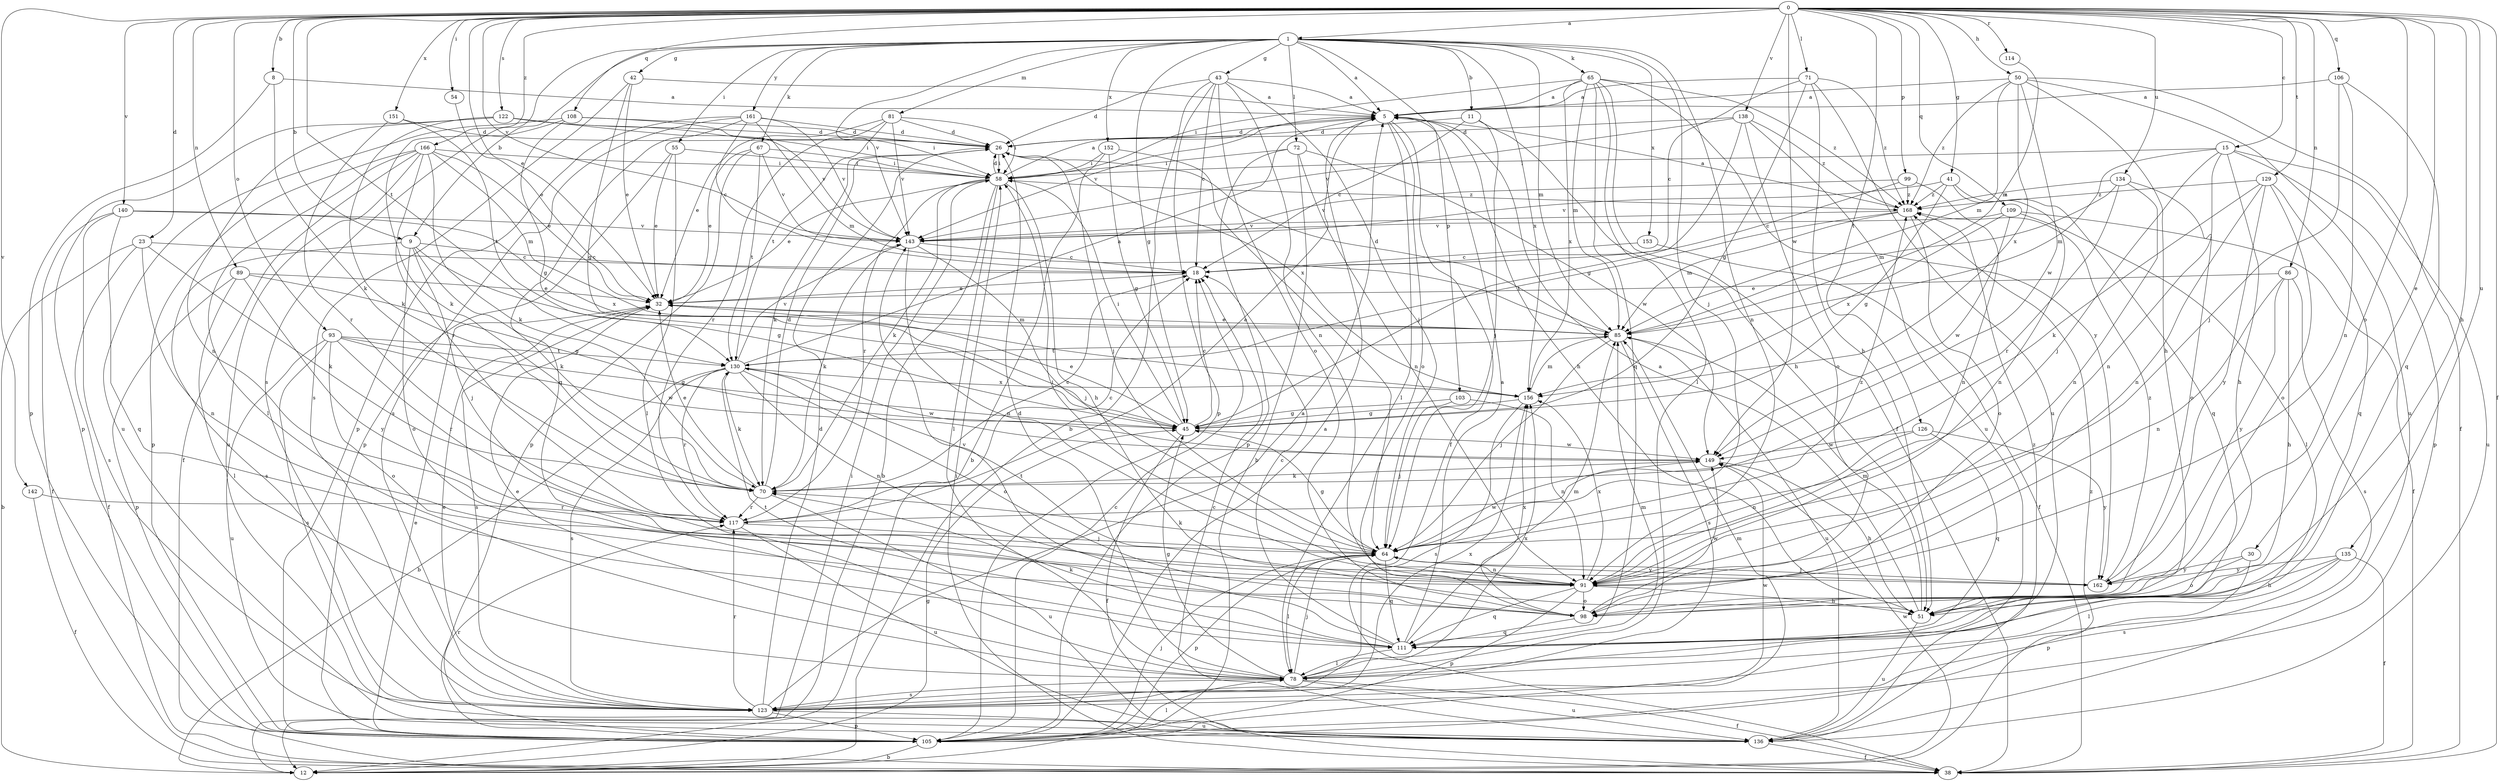 strict digraph  {
0;
1;
5;
8;
9;
11;
12;
15;
18;
23;
26;
30;
32;
38;
41;
42;
43;
45;
50;
51;
54;
55;
58;
64;
65;
67;
70;
71;
72;
78;
81;
85;
86;
89;
91;
93;
98;
99;
103;
105;
106;
108;
109;
111;
114;
117;
122;
123;
126;
129;
130;
134;
135;
136;
138;
140;
142;
143;
149;
151;
152;
153;
156;
161;
162;
166;
168;
0 -> 1  [label=a];
0 -> 8  [label=b];
0 -> 9  [label=b];
0 -> 15  [label=c];
0 -> 23  [label=d];
0 -> 30  [label=e];
0 -> 32  [label=e];
0 -> 38  [label=f];
0 -> 41  [label=g];
0 -> 50  [label=h];
0 -> 51  [label=h];
0 -> 54  [label=i];
0 -> 71  [label=l];
0 -> 86  [label=n];
0 -> 89  [label=n];
0 -> 93  [label=o];
0 -> 98  [label=o];
0 -> 99  [label=p];
0 -> 106  [label=q];
0 -> 108  [label=q];
0 -> 109  [label=q];
0 -> 114  [label=r];
0 -> 122  [label=s];
0 -> 126  [label=t];
0 -> 129  [label=t];
0 -> 130  [label=t];
0 -> 134  [label=u];
0 -> 135  [label=u];
0 -> 138  [label=v];
0 -> 140  [label=v];
0 -> 142  [label=v];
0 -> 143  [label=v];
0 -> 149  [label=w];
0 -> 151  [label=x];
0 -> 166  [label=z];
1 -> 5  [label=a];
1 -> 9  [label=b];
1 -> 11  [label=b];
1 -> 42  [label=g];
1 -> 43  [label=g];
1 -> 45  [label=g];
1 -> 55  [label=i];
1 -> 64  [label=j];
1 -> 65  [label=k];
1 -> 67  [label=k];
1 -> 72  [label=l];
1 -> 81  [label=m];
1 -> 85  [label=m];
1 -> 91  [label=n];
1 -> 103  [label=p];
1 -> 123  [label=s];
1 -> 143  [label=v];
1 -> 152  [label=x];
1 -> 153  [label=x];
1 -> 156  [label=x];
1 -> 161  [label=y];
5 -> 26  [label=d];
5 -> 38  [label=f];
5 -> 51  [label=h];
5 -> 78  [label=l];
5 -> 98  [label=o];
5 -> 143  [label=v];
8 -> 5  [label=a];
8 -> 70  [label=k];
8 -> 105  [label=p];
9 -> 18  [label=c];
9 -> 45  [label=g];
9 -> 64  [label=j];
9 -> 70  [label=k];
9 -> 98  [label=o];
9 -> 123  [label=s];
11 -> 18  [label=c];
11 -> 26  [label=d];
11 -> 51  [label=h];
11 -> 64  [label=j];
12 -> 45  [label=g];
12 -> 58  [label=i];
12 -> 149  [label=w];
12 -> 168  [label=z];
15 -> 51  [label=h];
15 -> 58  [label=i];
15 -> 64  [label=j];
15 -> 85  [label=m];
15 -> 91  [label=n];
15 -> 105  [label=p];
15 -> 136  [label=u];
18 -> 32  [label=e];
23 -> 12  [label=b];
23 -> 18  [label=c];
23 -> 38  [label=f];
23 -> 70  [label=k];
23 -> 91  [label=n];
26 -> 58  [label=i];
26 -> 64  [label=j];
26 -> 70  [label=k];
26 -> 156  [label=x];
30 -> 98  [label=o];
30 -> 105  [label=p];
30 -> 162  [label=y];
32 -> 85  [label=m];
32 -> 123  [label=s];
38 -> 58  [label=i];
41 -> 45  [label=g];
41 -> 91  [label=n];
41 -> 111  [label=q];
41 -> 143  [label=v];
41 -> 168  [label=z];
42 -> 5  [label=a];
42 -> 32  [label=e];
42 -> 45  [label=g];
42 -> 123  [label=s];
43 -> 5  [label=a];
43 -> 12  [label=b];
43 -> 18  [label=c];
43 -> 26  [label=d];
43 -> 64  [label=j];
43 -> 91  [label=n];
43 -> 98  [label=o];
43 -> 105  [label=p];
45 -> 18  [label=c];
45 -> 32  [label=e];
45 -> 38  [label=f];
45 -> 58  [label=i];
45 -> 149  [label=w];
50 -> 5  [label=a];
50 -> 38  [label=f];
50 -> 51  [label=h];
50 -> 85  [label=m];
50 -> 136  [label=u];
50 -> 149  [label=w];
50 -> 156  [label=x];
50 -> 168  [label=z];
51 -> 5  [label=a];
51 -> 85  [label=m];
51 -> 136  [label=u];
54 -> 32  [label=e];
55 -> 32  [label=e];
55 -> 58  [label=i];
55 -> 78  [label=l];
55 -> 105  [label=p];
58 -> 5  [label=a];
58 -> 12  [label=b];
58 -> 26  [label=d];
58 -> 32  [label=e];
58 -> 51  [label=h];
58 -> 70  [label=k];
58 -> 78  [label=l];
58 -> 117  [label=r];
58 -> 168  [label=z];
64 -> 45  [label=g];
64 -> 70  [label=k];
64 -> 78  [label=l];
64 -> 91  [label=n];
64 -> 105  [label=p];
64 -> 111  [label=q];
64 -> 149  [label=w];
64 -> 162  [label=y];
64 -> 168  [label=z];
65 -> 5  [label=a];
65 -> 38  [label=f];
65 -> 58  [label=i];
65 -> 78  [label=l];
65 -> 85  [label=m];
65 -> 111  [label=q];
65 -> 156  [label=x];
65 -> 162  [label=y];
65 -> 168  [label=z];
67 -> 32  [label=e];
67 -> 58  [label=i];
67 -> 105  [label=p];
67 -> 130  [label=t];
67 -> 143  [label=v];
70 -> 18  [label=c];
70 -> 26  [label=d];
70 -> 32  [label=e];
70 -> 117  [label=r];
70 -> 136  [label=u];
71 -> 5  [label=a];
71 -> 18  [label=c];
71 -> 45  [label=g];
71 -> 51  [label=h];
71 -> 136  [label=u];
71 -> 168  [label=z];
72 -> 12  [label=b];
72 -> 58  [label=i];
72 -> 91  [label=n];
72 -> 105  [label=p];
72 -> 149  [label=w];
78 -> 26  [label=d];
78 -> 32  [label=e];
78 -> 38  [label=f];
78 -> 45  [label=g];
78 -> 64  [label=j];
78 -> 85  [label=m];
78 -> 123  [label=s];
78 -> 136  [label=u];
78 -> 156  [label=x];
78 -> 168  [label=z];
81 -> 26  [label=d];
81 -> 32  [label=e];
81 -> 58  [label=i];
81 -> 117  [label=r];
81 -> 130  [label=t];
81 -> 143  [label=v];
85 -> 26  [label=d];
85 -> 32  [label=e];
85 -> 64  [label=j];
85 -> 123  [label=s];
85 -> 130  [label=t];
85 -> 136  [label=u];
86 -> 32  [label=e];
86 -> 51  [label=h];
86 -> 91  [label=n];
86 -> 123  [label=s];
86 -> 162  [label=y];
89 -> 32  [label=e];
89 -> 45  [label=g];
89 -> 78  [label=l];
89 -> 105  [label=p];
89 -> 162  [label=y];
91 -> 51  [label=h];
91 -> 58  [label=i];
91 -> 98  [label=o];
91 -> 105  [label=p];
91 -> 111  [label=q];
91 -> 130  [label=t];
91 -> 156  [label=x];
93 -> 45  [label=g];
93 -> 98  [label=o];
93 -> 117  [label=r];
93 -> 123  [label=s];
93 -> 130  [label=t];
93 -> 136  [label=u];
93 -> 149  [label=w];
98 -> 111  [label=q];
98 -> 149  [label=w];
98 -> 156  [label=x];
99 -> 18  [label=c];
99 -> 91  [label=n];
99 -> 143  [label=v];
99 -> 168  [label=z];
103 -> 45  [label=g];
103 -> 64  [label=j];
103 -> 91  [label=n];
105 -> 5  [label=a];
105 -> 12  [label=b];
105 -> 18  [label=c];
105 -> 32  [label=e];
105 -> 64  [label=j];
105 -> 78  [label=l];
105 -> 85  [label=m];
105 -> 117  [label=r];
106 -> 5  [label=a];
106 -> 64  [label=j];
106 -> 91  [label=n];
106 -> 111  [label=q];
108 -> 26  [label=d];
108 -> 45  [label=g];
108 -> 58  [label=i];
108 -> 70  [label=k];
108 -> 136  [label=u];
109 -> 38  [label=f];
109 -> 78  [label=l];
109 -> 143  [label=v];
109 -> 149  [label=w];
109 -> 156  [label=x];
111 -> 5  [label=a];
111 -> 18  [label=c];
111 -> 70  [label=k];
111 -> 78  [label=l];
111 -> 85  [label=m];
111 -> 130  [label=t];
111 -> 143  [label=v];
114 -> 85  [label=m];
117 -> 5  [label=a];
117 -> 18  [label=c];
117 -> 64  [label=j];
117 -> 136  [label=u];
122 -> 26  [label=d];
122 -> 58  [label=i];
122 -> 70  [label=k];
122 -> 91  [label=n];
122 -> 105  [label=p];
122 -> 143  [label=v];
123 -> 5  [label=a];
123 -> 26  [label=d];
123 -> 32  [label=e];
123 -> 105  [label=p];
123 -> 117  [label=r];
123 -> 136  [label=u];
123 -> 149  [label=w];
123 -> 156  [label=x];
126 -> 91  [label=n];
126 -> 111  [label=q];
126 -> 149  [label=w];
126 -> 162  [label=y];
129 -> 70  [label=k];
129 -> 91  [label=n];
129 -> 98  [label=o];
129 -> 111  [label=q];
129 -> 162  [label=y];
129 -> 168  [label=z];
130 -> 5  [label=a];
130 -> 12  [label=b];
130 -> 70  [label=k];
130 -> 91  [label=n];
130 -> 98  [label=o];
130 -> 117  [label=r];
130 -> 123  [label=s];
130 -> 143  [label=v];
130 -> 149  [label=w];
130 -> 156  [label=x];
134 -> 85  [label=m];
134 -> 91  [label=n];
134 -> 98  [label=o];
134 -> 117  [label=r];
134 -> 168  [label=z];
135 -> 38  [label=f];
135 -> 51  [label=h];
135 -> 78  [label=l];
135 -> 123  [label=s];
135 -> 162  [label=y];
136 -> 18  [label=c];
136 -> 38  [label=f];
138 -> 26  [label=d];
138 -> 45  [label=g];
138 -> 98  [label=o];
138 -> 136  [label=u];
138 -> 143  [label=v];
138 -> 168  [label=z];
140 -> 38  [label=f];
140 -> 111  [label=q];
140 -> 123  [label=s];
140 -> 143  [label=v];
140 -> 156  [label=x];
142 -> 38  [label=f];
142 -> 117  [label=r];
143 -> 18  [label=c];
143 -> 64  [label=j];
143 -> 70  [label=k];
143 -> 91  [label=n];
149 -> 51  [label=h];
149 -> 70  [label=k];
151 -> 26  [label=d];
151 -> 117  [label=r];
151 -> 130  [label=t];
152 -> 12  [label=b];
152 -> 45  [label=g];
152 -> 58  [label=i];
152 -> 64  [label=j];
153 -> 18  [label=c];
153 -> 38  [label=f];
156 -> 45  [label=g];
156 -> 85  [label=m];
156 -> 123  [label=s];
161 -> 18  [label=c];
161 -> 26  [label=d];
161 -> 85  [label=m];
161 -> 105  [label=p];
161 -> 111  [label=q];
161 -> 123  [label=s];
161 -> 143  [label=v];
162 -> 64  [label=j];
162 -> 168  [label=z];
166 -> 32  [label=e];
166 -> 38  [label=f];
166 -> 58  [label=i];
166 -> 70  [label=k];
166 -> 78  [label=l];
166 -> 85  [label=m];
166 -> 105  [label=p];
166 -> 117  [label=r];
166 -> 136  [label=u];
168 -> 5  [label=a];
168 -> 85  [label=m];
168 -> 98  [label=o];
168 -> 130  [label=t];
168 -> 143  [label=v];
}

